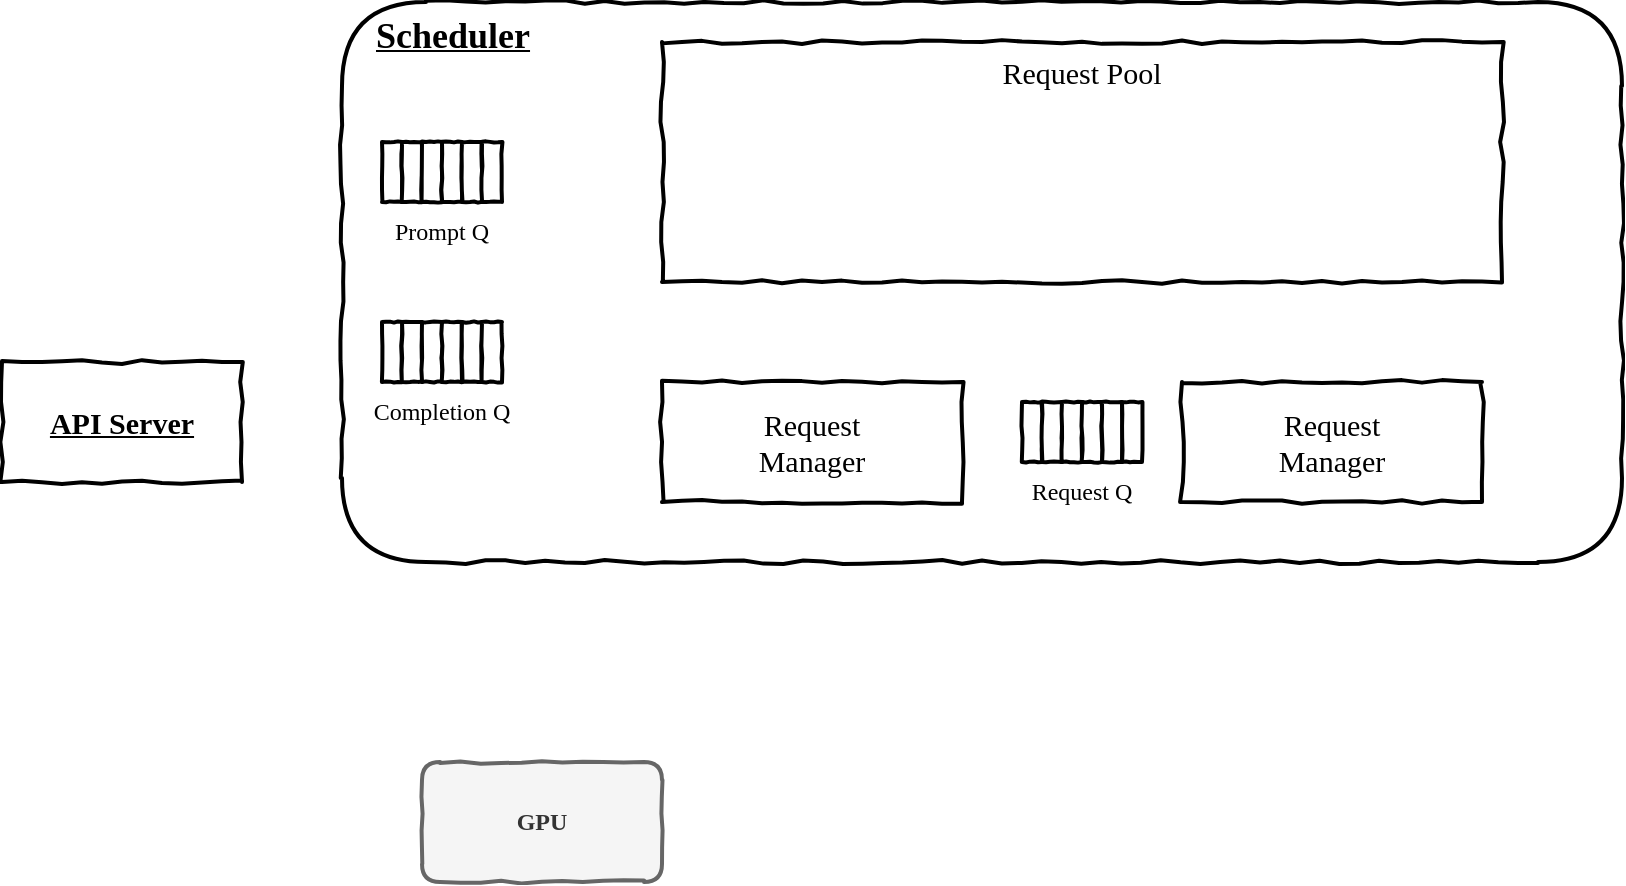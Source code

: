 <mxfile version="24.8.6">
  <diagram name="페이지-1" id="Y8B7rMoeN9hM4UEWo97L">
    <mxGraphModel dx="906" dy="493" grid="1" gridSize="10" guides="1" tooltips="1" connect="1" arrows="1" fold="1" page="1" pageScale="1" pageWidth="3300" pageHeight="4681" math="0" shadow="0">
      <root>
        <mxCell id="0" />
        <mxCell id="1" parent="0" />
        <mxCell id="pXaMLWNUyVMHvU2EfD6I-1" value="API Server" style="rounded=0;whiteSpace=wrap;sketch=1;curveFitting=1;jiggle=2;fontFamily=Permanent Marker;html=1;sketchStyle=comic;fontStyle=5;strokeWidth=2;fontSize=15;" vertex="1" parent="1">
          <mxGeometry x="90" y="270" width="120" height="60" as="geometry" />
        </mxCell>
        <mxCell id="pXaMLWNUyVMHvU2EfD6I-4" value="GPU" style="rounded=1;whiteSpace=wrap;html=1;sketch=1;jiggle=2;curveFitting=1;sketchStyle=comic;strokeColor=#666666;strokeWidth=2;align=center;verticalAlign=middle;fontFamily=Permanent Marker;fontSize=12;fontStyle=1;fillColor=#f5f5f5;fontColor=#333333;" vertex="1" parent="1">
          <mxGeometry x="300" y="470" width="120" height="60" as="geometry" />
        </mxCell>
        <mxCell id="8BjTEOA2ny8shlbgz9hC-1" value="&amp;nbsp; &amp;nbsp; &amp;nbsp;&lt;font style=&quot;font-size: 18px;&quot;&gt;&lt;u&gt;Scheduler&lt;/u&gt;&lt;/font&gt;" style="rounded=1;whiteSpace=wrap;html=1;sketch=1;jiggle=2;curveFitting=1;sketchStyle=comic;strokeColor=default;strokeWidth=2;align=left;verticalAlign=top;fontFamily=Permanent Marker;fontSize=12;fontColor=default;fontStyle=1;fillColor=none;" vertex="1" parent="1">
          <mxGeometry x="260" y="90" width="640" height="280" as="geometry" />
        </mxCell>
        <mxCell id="8BjTEOA2ny8shlbgz9hC-12" value="" style="group" vertex="1" connectable="0" parent="1">
          <mxGeometry x="280" y="160" width="60" height="60" as="geometry" />
        </mxCell>
        <mxCell id="8BjTEOA2ny8shlbgz9hC-4" value="&lt;span style=&quot;font-weight: normal;&quot;&gt;Prompt Q&lt;/span&gt;" style="text;html=1;align=center;verticalAlign=middle;whiteSpace=wrap;rounded=0;fontFamily=Permanent Marker;fontSize=12;fontColor=default;fontStyle=1;" vertex="1" parent="8BjTEOA2ny8shlbgz9hC-12">
          <mxGeometry y="30" width="60" height="30" as="geometry" />
        </mxCell>
        <mxCell id="8BjTEOA2ny8shlbgz9hC-11" value="" style="group" vertex="1" connectable="0" parent="8BjTEOA2ny8shlbgz9hC-12">
          <mxGeometry width="60" height="30" as="geometry" />
        </mxCell>
        <mxCell id="8BjTEOA2ny8shlbgz9hC-2" value="" style="rounded=0;whiteSpace=wrap;html=1;sketch=1;jiggle=2;curveFitting=1;sketchStyle=comic;strokeColor=default;strokeWidth=2;align=center;verticalAlign=middle;fontFamily=Permanent Marker;fontSize=12;fontColor=default;fontStyle=1;fillColor=default;" vertex="1" parent="8BjTEOA2ny8shlbgz9hC-11">
          <mxGeometry width="10" height="30" as="geometry" />
        </mxCell>
        <mxCell id="8BjTEOA2ny8shlbgz9hC-6" value="" style="rounded=0;whiteSpace=wrap;html=1;sketch=1;jiggle=2;curveFitting=1;sketchStyle=comic;strokeColor=default;strokeWidth=2;align=center;verticalAlign=middle;fontFamily=Permanent Marker;fontSize=12;fontColor=default;fontStyle=1;fillColor=default;" vertex="1" parent="8BjTEOA2ny8shlbgz9hC-11">
          <mxGeometry x="10" width="10" height="30" as="geometry" />
        </mxCell>
        <mxCell id="8BjTEOA2ny8shlbgz9hC-7" value="" style="rounded=0;whiteSpace=wrap;html=1;sketch=1;jiggle=2;curveFitting=1;sketchStyle=comic;strokeColor=default;strokeWidth=2;align=center;verticalAlign=middle;fontFamily=Permanent Marker;fontSize=12;fontColor=default;fontStyle=1;fillColor=default;" vertex="1" parent="8BjTEOA2ny8shlbgz9hC-11">
          <mxGeometry x="20" width="10" height="30" as="geometry" />
        </mxCell>
        <mxCell id="8BjTEOA2ny8shlbgz9hC-8" value="" style="rounded=0;whiteSpace=wrap;html=1;sketch=1;jiggle=2;curveFitting=1;sketchStyle=comic;strokeColor=default;strokeWidth=2;align=center;verticalAlign=middle;fontFamily=Permanent Marker;fontSize=12;fontColor=default;fontStyle=1;fillColor=default;" vertex="1" parent="8BjTEOA2ny8shlbgz9hC-11">
          <mxGeometry x="30" width="10" height="30" as="geometry" />
        </mxCell>
        <mxCell id="8BjTEOA2ny8shlbgz9hC-9" value="" style="rounded=0;whiteSpace=wrap;html=1;sketch=1;jiggle=2;curveFitting=1;sketchStyle=comic;strokeColor=default;strokeWidth=2;align=center;verticalAlign=middle;fontFamily=Permanent Marker;fontSize=12;fontColor=default;fontStyle=1;fillColor=default;" vertex="1" parent="8BjTEOA2ny8shlbgz9hC-11">
          <mxGeometry x="40" width="10" height="30" as="geometry" />
        </mxCell>
        <mxCell id="8BjTEOA2ny8shlbgz9hC-10" value="" style="rounded=0;whiteSpace=wrap;html=1;sketch=1;jiggle=2;curveFitting=1;sketchStyle=comic;strokeColor=default;strokeWidth=2;align=center;verticalAlign=middle;fontFamily=Permanent Marker;fontSize=12;fontColor=default;fontStyle=1;fillColor=default;" vertex="1" parent="8BjTEOA2ny8shlbgz9hC-11">
          <mxGeometry x="50" width="10" height="30" as="geometry" />
        </mxCell>
        <mxCell id="8BjTEOA2ny8shlbgz9hC-23" value="" style="group" vertex="1" connectable="0" parent="1">
          <mxGeometry x="280" y="250" width="90" height="60" as="geometry" />
        </mxCell>
        <mxCell id="8BjTEOA2ny8shlbgz9hC-24" value="&lt;span style=&quot;font-weight: normal;&quot;&gt;Completion Q&lt;/span&gt;" style="text;html=1;align=center;verticalAlign=middle;whiteSpace=wrap;rounded=0;fontFamily=Permanent Marker;fontSize=12;fontColor=default;fontStyle=1;" vertex="1" parent="8BjTEOA2ny8shlbgz9hC-23">
          <mxGeometry x="-15" y="30" width="90" height="30" as="geometry" />
        </mxCell>
        <mxCell id="8BjTEOA2ny8shlbgz9hC-25" value="" style="group" vertex="1" connectable="0" parent="8BjTEOA2ny8shlbgz9hC-23">
          <mxGeometry width="60" height="30" as="geometry" />
        </mxCell>
        <mxCell id="8BjTEOA2ny8shlbgz9hC-26" value="" style="rounded=0;whiteSpace=wrap;html=1;sketch=1;jiggle=2;curveFitting=1;sketchStyle=comic;strokeColor=default;strokeWidth=2;align=center;verticalAlign=middle;fontFamily=Permanent Marker;fontSize=12;fontColor=default;fontStyle=1;fillColor=default;" vertex="1" parent="8BjTEOA2ny8shlbgz9hC-25">
          <mxGeometry width="10" height="30" as="geometry" />
        </mxCell>
        <mxCell id="8BjTEOA2ny8shlbgz9hC-27" value="" style="rounded=0;whiteSpace=wrap;html=1;sketch=1;jiggle=2;curveFitting=1;sketchStyle=comic;strokeColor=default;strokeWidth=2;align=center;verticalAlign=middle;fontFamily=Permanent Marker;fontSize=12;fontColor=default;fontStyle=1;fillColor=default;" vertex="1" parent="8BjTEOA2ny8shlbgz9hC-25">
          <mxGeometry x="10" width="10" height="30" as="geometry" />
        </mxCell>
        <mxCell id="8BjTEOA2ny8shlbgz9hC-28" value="" style="rounded=0;whiteSpace=wrap;html=1;sketch=1;jiggle=2;curveFitting=1;sketchStyle=comic;strokeColor=default;strokeWidth=2;align=center;verticalAlign=middle;fontFamily=Permanent Marker;fontSize=12;fontColor=default;fontStyle=1;fillColor=default;" vertex="1" parent="8BjTEOA2ny8shlbgz9hC-25">
          <mxGeometry x="20" width="10" height="30" as="geometry" />
        </mxCell>
        <mxCell id="8BjTEOA2ny8shlbgz9hC-29" value="" style="rounded=0;whiteSpace=wrap;html=1;sketch=1;jiggle=2;curveFitting=1;sketchStyle=comic;strokeColor=default;strokeWidth=2;align=center;verticalAlign=middle;fontFamily=Permanent Marker;fontSize=12;fontColor=default;fontStyle=1;fillColor=default;" vertex="1" parent="8BjTEOA2ny8shlbgz9hC-25">
          <mxGeometry x="30" width="10" height="30" as="geometry" />
        </mxCell>
        <mxCell id="8BjTEOA2ny8shlbgz9hC-30" value="" style="rounded=0;whiteSpace=wrap;html=1;sketch=1;jiggle=2;curveFitting=1;sketchStyle=comic;strokeColor=default;strokeWidth=2;align=center;verticalAlign=middle;fontFamily=Permanent Marker;fontSize=12;fontColor=default;fontStyle=1;fillColor=default;" vertex="1" parent="8BjTEOA2ny8shlbgz9hC-25">
          <mxGeometry x="40" width="10" height="30" as="geometry" />
        </mxCell>
        <mxCell id="8BjTEOA2ny8shlbgz9hC-31" value="" style="rounded=0;whiteSpace=wrap;html=1;sketch=1;jiggle=2;curveFitting=1;sketchStyle=comic;strokeColor=default;strokeWidth=2;align=center;verticalAlign=middle;fontFamily=Permanent Marker;fontSize=12;fontColor=default;fontStyle=1;fillColor=default;" vertex="1" parent="8BjTEOA2ny8shlbgz9hC-25">
          <mxGeometry x="50" width="10" height="30" as="geometry" />
        </mxCell>
        <mxCell id="8BjTEOA2ny8shlbgz9hC-32" value="&lt;span style=&quot;font-size: 15px;&quot;&gt;Request Pool&lt;/span&gt;" style="rounded=0;whiteSpace=wrap;html=1;sketch=1;jiggle=2;curveFitting=1;sketchStyle=comic;strokeColor=default;strokeWidth=2;align=center;verticalAlign=top;fontFamily=Permanent Marker;fontSize=15;fontColor=default;fontStyle=0;fillColor=default;" vertex="1" parent="1">
          <mxGeometry x="420" y="110" width="420" height="120" as="geometry" />
        </mxCell>
        <mxCell id="8BjTEOA2ny8shlbgz9hC-33" value="&lt;font style=&quot;font-size: 15px;&quot;&gt;Request&lt;/font&gt;&lt;div style=&quot;font-size: 15px;&quot;&gt;&lt;font style=&quot;font-size: 15px;&quot;&gt;Manager&lt;/font&gt;&lt;/div&gt;" style="rounded=0;whiteSpace=wrap;html=1;sketch=1;jiggle=2;curveFitting=1;sketchStyle=comic;strokeColor=default;strokeWidth=2;align=center;verticalAlign=middle;fontFamily=Permanent Marker;fontSize=12;fontColor=default;fontStyle=0;fillColor=default;" vertex="1" parent="1">
          <mxGeometry x="420" y="280" width="150" height="60" as="geometry" />
        </mxCell>
        <mxCell id="8BjTEOA2ny8shlbgz9hC-34" value="" style="group" vertex="1" connectable="0" parent="1">
          <mxGeometry x="600" y="290" width="90" height="60" as="geometry" />
        </mxCell>
        <mxCell id="8BjTEOA2ny8shlbgz9hC-35" value="&lt;span style=&quot;font-weight: normal;&quot;&gt;Request Q&lt;/span&gt;" style="text;html=1;align=center;verticalAlign=middle;whiteSpace=wrap;rounded=0;fontFamily=Permanent Marker;fontSize=12;fontColor=default;fontStyle=1;" vertex="1" parent="8BjTEOA2ny8shlbgz9hC-34">
          <mxGeometry x="-15" y="30" width="90" height="30" as="geometry" />
        </mxCell>
        <mxCell id="8BjTEOA2ny8shlbgz9hC-36" value="" style="group" vertex="1" connectable="0" parent="8BjTEOA2ny8shlbgz9hC-34">
          <mxGeometry width="60" height="30" as="geometry" />
        </mxCell>
        <mxCell id="8BjTEOA2ny8shlbgz9hC-37" value="" style="rounded=0;whiteSpace=wrap;html=1;sketch=1;jiggle=2;curveFitting=1;sketchStyle=comic;strokeColor=default;strokeWidth=2;align=center;verticalAlign=middle;fontFamily=Permanent Marker;fontSize=12;fontColor=default;fontStyle=1;fillColor=default;" vertex="1" parent="8BjTEOA2ny8shlbgz9hC-36">
          <mxGeometry width="10" height="30" as="geometry" />
        </mxCell>
        <mxCell id="8BjTEOA2ny8shlbgz9hC-38" value="" style="rounded=0;whiteSpace=wrap;html=1;sketch=1;jiggle=2;curveFitting=1;sketchStyle=comic;strokeColor=default;strokeWidth=2;align=center;verticalAlign=middle;fontFamily=Permanent Marker;fontSize=12;fontColor=default;fontStyle=1;fillColor=default;" vertex="1" parent="8BjTEOA2ny8shlbgz9hC-36">
          <mxGeometry x="10" width="10" height="30" as="geometry" />
        </mxCell>
        <mxCell id="8BjTEOA2ny8shlbgz9hC-39" value="" style="rounded=0;whiteSpace=wrap;html=1;sketch=1;jiggle=2;curveFitting=1;sketchStyle=comic;strokeColor=default;strokeWidth=2;align=center;verticalAlign=middle;fontFamily=Permanent Marker;fontSize=12;fontColor=default;fontStyle=1;fillColor=default;" vertex="1" parent="8BjTEOA2ny8shlbgz9hC-36">
          <mxGeometry x="20" width="10" height="30" as="geometry" />
        </mxCell>
        <mxCell id="8BjTEOA2ny8shlbgz9hC-40" value="" style="rounded=0;whiteSpace=wrap;html=1;sketch=1;jiggle=2;curveFitting=1;sketchStyle=comic;strokeColor=default;strokeWidth=2;align=center;verticalAlign=middle;fontFamily=Permanent Marker;fontSize=12;fontColor=default;fontStyle=1;fillColor=default;" vertex="1" parent="8BjTEOA2ny8shlbgz9hC-36">
          <mxGeometry x="30" width="10" height="30" as="geometry" />
        </mxCell>
        <mxCell id="8BjTEOA2ny8shlbgz9hC-41" value="" style="rounded=0;whiteSpace=wrap;html=1;sketch=1;jiggle=2;curveFitting=1;sketchStyle=comic;strokeColor=default;strokeWidth=2;align=center;verticalAlign=middle;fontFamily=Permanent Marker;fontSize=12;fontColor=default;fontStyle=1;fillColor=default;" vertex="1" parent="8BjTEOA2ny8shlbgz9hC-36">
          <mxGeometry x="40" width="10" height="30" as="geometry" />
        </mxCell>
        <mxCell id="8BjTEOA2ny8shlbgz9hC-42" value="" style="rounded=0;whiteSpace=wrap;html=1;sketch=1;jiggle=2;curveFitting=1;sketchStyle=comic;strokeColor=default;strokeWidth=2;align=center;verticalAlign=middle;fontFamily=Permanent Marker;fontSize=12;fontColor=default;fontStyle=1;fillColor=default;" vertex="1" parent="8BjTEOA2ny8shlbgz9hC-36">
          <mxGeometry x="50" width="10" height="30" as="geometry" />
        </mxCell>
        <mxCell id="8BjTEOA2ny8shlbgz9hC-43" value="&lt;font style=&quot;font-size: 15px;&quot;&gt;Request&lt;/font&gt;&lt;div style=&quot;font-size: 15px;&quot;&gt;&lt;font style=&quot;font-size: 15px;&quot;&gt;Manager&lt;/font&gt;&lt;/div&gt;" style="rounded=0;whiteSpace=wrap;html=1;sketch=1;jiggle=2;curveFitting=1;sketchStyle=comic;strokeColor=default;strokeWidth=2;align=center;verticalAlign=middle;fontFamily=Permanent Marker;fontSize=12;fontColor=default;fontStyle=0;fillColor=default;" vertex="1" parent="1">
          <mxGeometry x="680" y="280" width="150" height="60" as="geometry" />
        </mxCell>
      </root>
    </mxGraphModel>
  </diagram>
</mxfile>

